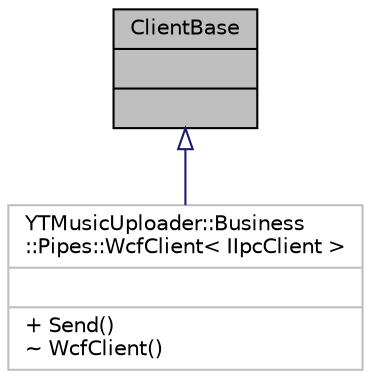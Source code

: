 digraph "ClientBase"
{
 // LATEX_PDF_SIZE
  edge [fontname="Helvetica",fontsize="10",labelfontname="Helvetica",labelfontsize="10"];
  node [fontname="Helvetica",fontsize="10",shape=record];
  Node1 [label="{ClientBase\n||}",height=0.2,width=0.4,color="black", fillcolor="grey75", style="filled", fontcolor="black",tooltip=" "];
  Node1 -> Node2 [dir="back",color="midnightblue",fontsize="10",style="solid",arrowtail="onormal",fontname="Helvetica"];
  Node2 [label="{YTMusicUploader::Business\l::Pipes::WcfClient\< IIpcClient \>\n||+ Send()\l~ WcfClient()\l}",height=0.2,width=0.4,color="grey75", fillcolor="white", style="filled",tooltip="WCF Named pipe client - To Send data to an existing YTMusicUploader process"];
}
